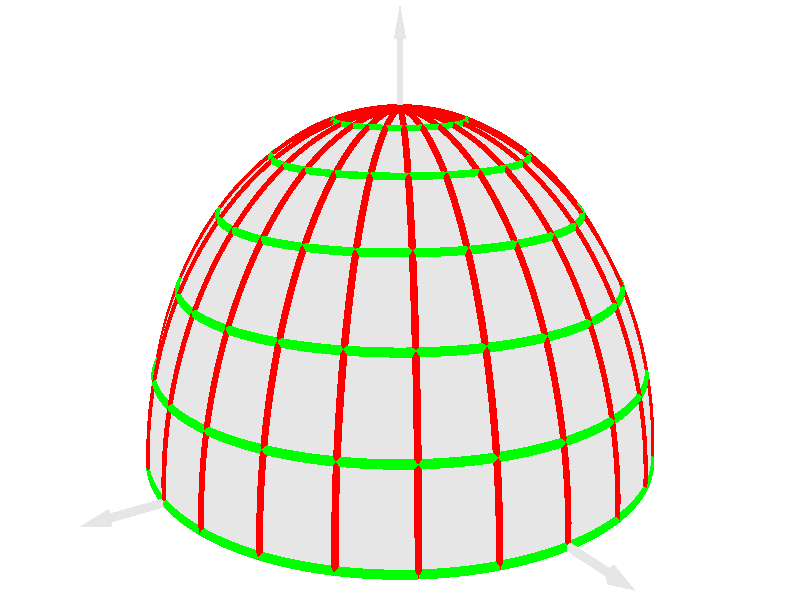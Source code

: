 /*
#include "colors.inc"
*/

#declare	axisthickness = 0.012;
#declare	arrowheadlength = 0.1;

#declare d = 0.01;
#declare nsteps = 200;

#declare imagescale = 0.46;

camera {
        location <2.1, 1.3, 3.2>
        look_at <0, 0.43, 0>
        right 16/9 * x * imagescale
        up y * imagescale
}

light_source { <30, 10, 10> color <1,1,1> }
sky_sphere {
        pigment {
                color <1,1,1>
        }
}

#macro arrow(from, to)
#declare dirvector = to - from;
#declare dirvector = arrowheadlength * vnormalize(dirvector);
        cylinder {
                from - dirvector,
                to   + dirvector,
                axisthickness
        }
        cone {
                to +     dirvector, 2 * axisthickness,
                to + 2 * dirvector, 0
        }
#end

union {
        arrow(<-1.1, 0, 0>, <1.1, 0, 0>)
        arrow(<0, 0, -1.1>, <0, 0, 1.1>)
        arrow(<0, 0, 0>, <0, 1.1, 0>)
        pigment {
                color rgb<0.9, 0.9, 0.9>
        }
        finish {
                specular 0.9
                metallic
        }
}

intersection {
	sphere { <0,0,0>, 1 }
	box { <-2,0,-2>, <2, 2, 2> }
	pigment {
                color rgb<0.9, 0.9, 0.9>
	}
        finish {
                specular 0.4
                metallic
        }
}

#macro surfacepoint(phi, theta)
	<sin(theta) * cos(phi), cos(theta), sin(theta) * sin(phi)>
#end

union {
	#declare phistep = pi/12;
	#declare phi = 0;
	sphere { <0,1,0>, axisthickness }
	#while (phi < 2 * pi - phistep/2)
		#declare thetastep = pi / nsteps;
		#declare theta = thetastep;
		#declare previous = <0,1,0>;
		#while (theta < pi/2 - thetastep/2)
			#declare newpoint = surfacepoint(phi, theta);
			sphere { newpoint, axisthickness }
			cylinder { previous, newpoint, axisthickness }
			#declare previous = newpoint;
			#declare theta = theta + thetastep;
		#end
		#declare newpoint = surfacepoint(phi, pi/2);
		sphere { newpoint, axisthickness }
		cylinder { previous, newpoint, axisthickness }
		#declare phi = phi + phistep;
	#end
	pigment { color rgb <1, 0, 0> }
	finish {
		diffuse 0.7
		specular 0.9
		metallic
	}
}

union {
	#declare thetastep = pi / 12;
	#declare theta = thetastep;
	#while (theta < pi/2 + thetastep/2)
		#declare phistep = pi / nsteps;
		#declare phi = 0;
		#declare previous = surfacepoint(phi, theta);
		#while (phi < 2 * pi - phistep/2)
			#declare next = surfacepoint(phi + phistep, theta);
			sphere { previous, axisthickness }
			cylinder { previous, next, axisthickness }
			#declare previous = next;
			#declare phi = phi + phistep;
		#end
		#declare theta = theta + thetastep;
	#end
	pigment { color rgb <0, 1, 0> }
	finish {
		diffuse 0.7
		specular 0.9
		metallic
	}
}

union {
	pigment { color rgb <1, 0, 0> }
	finish {
		specular 0.9
		metallic
	}
}


